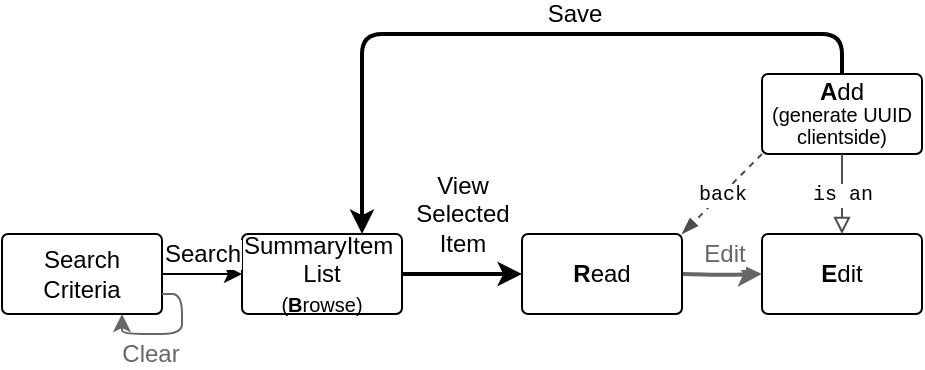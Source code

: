 <mxfile version="20.8.16" type="device"><diagram id="lGy_W-LIVrvBgTCHYEud" name="Page-1"><mxGraphModel dx="1418" dy="838" grid="1" gridSize="10" guides="1" tooltips="1" connect="1" arrows="1" fold="1" page="1" pageScale="1" pageWidth="827" pageHeight="1169" math="0" shadow="0"><root><mxCell id="0"/><mxCell id="1" parent="0"/><mxCell id="qbudimTE1eoRs4_Dh0Zc-1" value="View&lt;br&gt;Selected&lt;br&gt;Item" style="edgeStyle=orthogonalEdgeStyle;rounded=1;orthogonalLoop=1;jettySize=auto;html=1;align=center;fontSize=12;strokeWidth=2;" parent="1" source="qbudimTE1eoRs4_Dh0Zc-2" target="qbudimTE1eoRs4_Dh0Zc-8" edge="1"><mxGeometry y="30" relative="1" as="geometry"><mxPoint as="offset"/></mxGeometry></mxCell><mxCell id="qbudimTE1eoRs4_Dh0Zc-2" value="SummaryItem&amp;nbsp;&lt;br&gt;List&lt;br&gt;&lt;font style=&quot;font-size: 10px&quot;&gt;(&lt;b&gt;B&lt;/b&gt;rowse)&lt;/font&gt;" style="rounded=1;whiteSpace=wrap;html=1;strokeWidth=1;fontSize=12;align=center;horizontal=1;verticalAlign=middle;arcSize=6;container=0;absoluteArcSize=1;recursiveResize=0;collapsible=0;" parent="1" vertex="1"><mxGeometry x="200" y="559.97" width="80" height="40" as="geometry"><mxRectangle x="50" y="150" width="60" height="20" as="alternateBounds"/></mxGeometry></mxCell><mxCell id="qbudimTE1eoRs4_Dh0Zc-4" value="Edit" style="edgeStyle=orthogonalEdgeStyle;rounded=1;orthogonalLoop=1;jettySize=auto;html=1;align=center;fontSize=12;exitX=1;exitY=0.25;exitDx=0;exitDy=0;entryX=0;entryY=0.5;entryDx=0;entryDy=0;strokeColor=#666666;fontColor=#666666;strokeWidth=2;" parent="1" target="qbudimTE1eoRs4_Dh0Zc-28" edge="1"><mxGeometry y="10" relative="1" as="geometry"><mxPoint as="offset"/><mxPoint x="600" y="579.97" as="targetPoint"/><mxPoint x="420" y="579.97" as="sourcePoint"/></mxGeometry></mxCell><mxCell id="qbudimTE1eoRs4_Dh0Zc-8" value="&lt;b&gt;R&lt;/b&gt;ead" style="rounded=1;whiteSpace=wrap;html=1;strokeWidth=1;fillColor=none;fontSize=12;align=center;horizontal=1;verticalAlign=middle;arcSize=6;container=0;absoluteArcSize=1;recursiveResize=0;collapsible=0;strokeColor=#000000;" parent="1" vertex="1"><mxGeometry x="340" y="559.97" width="80" height="40" as="geometry"><mxRectangle x="140" y="150" width="50" height="20" as="alternateBounds"/></mxGeometry></mxCell><mxCell id="qbudimTE1eoRs4_Dh0Zc-12" value="Save" style="edgeStyle=orthogonalEdgeStyle;rounded=1;jumpStyle=none;orthogonalLoop=1;jettySize=auto;html=1;exitX=0.5;exitY=0;exitDx=0;exitDy=0;entryX=0.75;entryY=0;entryDx=0;entryDy=0;startArrow=none;endArrow=classic;fontFamily=Helvetica;fontSize=12;fontColor=#000000;strokeWidth=2;" parent="1" source="qbudimTE1eoRs4_Dh0Zc-13" target="qbudimTE1eoRs4_Dh0Zc-2" edge="1"><mxGeometry x="-0.143" y="-10" relative="1" as="geometry"><Array as="points"><mxPoint x="500" y="460"/><mxPoint x="260" y="460"/></Array><mxPoint as="offset"/></mxGeometry></mxCell><mxCell id="qbudimTE1eoRs4_Dh0Zc-13" value="&lt;p style=&quot;line-height: 90%&quot;&gt;&lt;b&gt;A&lt;/b&gt;dd&lt;br&gt;&lt;font style=&quot;font-size: 10px ; line-height: 100%&quot;&gt;(generate UUID clientside)&lt;/font&gt;&lt;/p&gt;" style="rounded=1;whiteSpace=wrap;html=1;strokeWidth=1;fontSize=12;align=center;horizontal=1;verticalAlign=middle;arcSize=6;container=0;absoluteArcSize=1;recursiveResize=0;collapsible=0;" parent="1" vertex="1"><mxGeometry x="460" y="480" width="80" height="40" as="geometry"/></mxCell><mxCell id="qbudimTE1eoRs4_Dh0Zc-23" style="rounded=1;jumpStyle=none;orthogonalLoop=1;jettySize=auto;html=1;labelBackgroundColor=#ffffff;startArrow=none;endArrow=classic;strokeColor=#000000;fontFamily=Helvetica;fontSize=12;fontColor=#000000;exitX=1;exitY=0.5;exitDx=0;exitDy=0;" parent="1" source="qbudimTE1eoRs4_Dh0Zc-25" edge="1"><mxGeometry relative="1" as="geometry"><mxPoint x="200" y="410" as="sourcePoint"/><mxPoint x="200" y="580" as="targetPoint"/></mxGeometry></mxCell><mxCell id="qbudimTE1eoRs4_Dh0Zc-24" value="Search" style="text;html=1;align=center;verticalAlign=middle;resizable=0;points=[];labelBackgroundColor=#ffffff;fontSize=12;fontFamily=Helvetica;fontColor=#000000;" parent="qbudimTE1eoRs4_Dh0Zc-23" connectable="0" vertex="1"><mxGeometry x="-0.392" y="-1" relative="1" as="geometry"><mxPoint x="8" y="-11" as="offset"/></mxGeometry></mxCell><mxCell id="qbudimTE1eoRs4_Dh0Zc-25" value="Search&lt;br&gt;Criteria" style="rounded=1;whiteSpace=wrap;html=1;strokeWidth=1;fontSize=12;align=center;horizontal=1;verticalAlign=middle;arcSize=6;container=0;absoluteArcSize=1;recursiveResize=0;collapsible=0;" parent="1" vertex="1"><mxGeometry x="80" y="560" width="80" height="40" as="geometry"><mxRectangle x="50" y="150" width="60" height="20" as="alternateBounds"/></mxGeometry></mxCell><mxCell id="qbudimTE1eoRs4_Dh0Zc-26" value="Clear" style="edgeStyle=orthogonalEdgeStyle;rounded=1;jumpStyle=none;orthogonalLoop=1;jettySize=auto;html=1;entryX=0.75;entryY=1;entryDx=0;entryDy=0;labelBackgroundColor=#ffffff;startArrow=none;endArrow=classic;strokeColor=#666666;fontFamily=Helvetica;fontSize=12;fontColor=#666666;" parent="1" target="qbudimTE1eoRs4_Dh0Zc-25" edge="1"><mxGeometry x="0.333" y="10" relative="1" as="geometry"><Array as="points"><mxPoint x="170" y="590"/><mxPoint x="170" y="610"/><mxPoint x="140" y="610"/></Array><mxPoint as="offset"/><mxPoint x="160" y="590" as="sourcePoint"/></mxGeometry></mxCell><mxCell id="qbudimTE1eoRs4_Dh0Zc-28" value="&lt;b&gt;E&lt;/b&gt;dit" style="rounded=1;whiteSpace=wrap;html=1;strokeWidth=1;fontSize=12;align=center;horizontal=1;verticalAlign=middle;arcSize=6;container=0;absoluteArcSize=1;recursiveResize=0;collapsible=0;" parent="1" vertex="1"><mxGeometry x="460" y="559.97" width="80" height="40" as="geometry"/></mxCell><mxCell id="qbudimTE1eoRs4_Dh0Zc-43" value="is an" style="rounded=1;orthogonalLoop=1;jettySize=auto;html=1;entryX=0.5;entryY=0;entryDx=0;entryDy=0;startArrow=none;startFill=0;endArrow=block;endFill=0;strokeColor=#4D4D4D;fontFamily=Courier New;fontSize=10;fontColor=#000000;exitX=0.5;exitY=1;exitDx=0;exitDy=0;" parent="1" source="qbudimTE1eoRs4_Dh0Zc-13" target="qbudimTE1eoRs4_Dh0Zc-28" edge="1"><mxGeometry x="0.001" relative="1" as="geometry"><mxPoint as="offset"/></mxGeometry></mxCell><mxCell id="qbudimTE1eoRs4_Dh0Zc-49" value="back" style="edgeStyle=none;rounded=1;orthogonalLoop=1;jettySize=auto;html=1;entryX=1;entryY=0;entryDx=0;entryDy=0;startArrow=none;startFill=0;endArrow=blockThin;endFill=1;strokeColor=#4D4D4D;fontFamily=Courier New;fontSize=10;fontColor=#000000;exitX=0;exitY=1;exitDx=0;exitDy=0;dashed=1;" parent="1" source="qbudimTE1eoRs4_Dh0Zc-13" target="qbudimTE1eoRs4_Dh0Zc-8" edge="1"><mxGeometry relative="1" as="geometry"/></mxCell></root></mxGraphModel></diagram></mxfile>